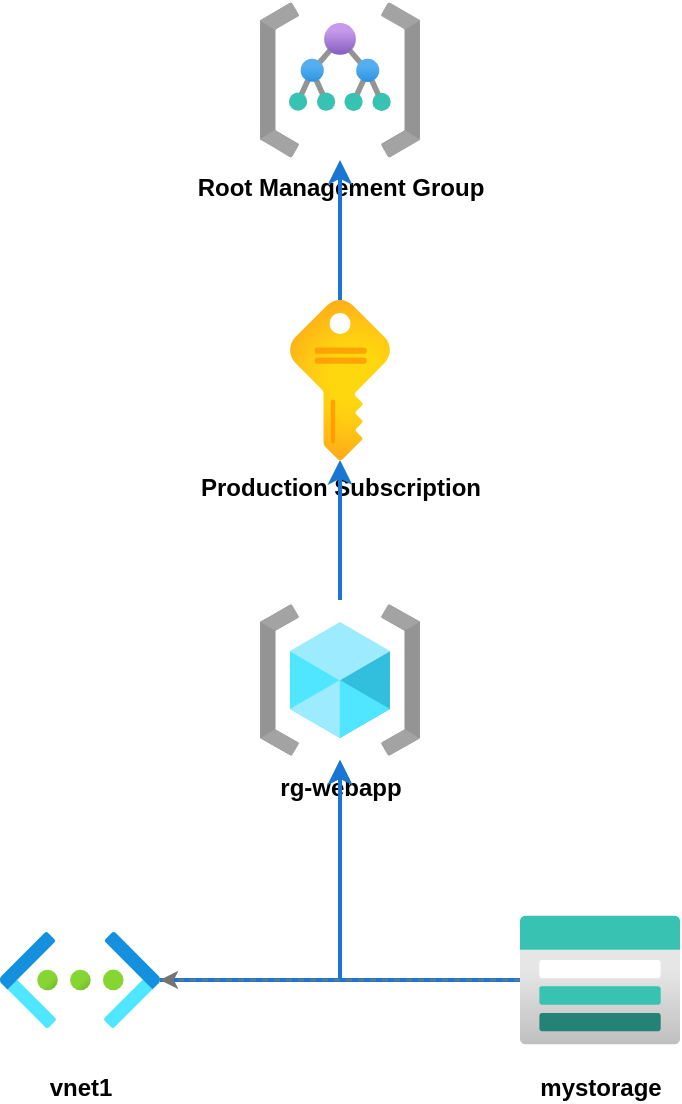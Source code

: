 <?xml version="1.0" ?>
<mxfile>
  <diagram id="main-diagram" name="Azure Infrastructure">
    <mxGraphModel dx="2500" dy="2000" grid="1" gridSize="10" guides="1" tooltips="1" connect="1" arrows="1" fold="1" page="1" pageScale="1" pageWidth="4681" pageHeight="3300">
      <root>
        <mxCell id="0"/>
        <mxCell id="1" parent="0"/>
        <mxCell id="node-0" style="image;aspect=fixed;html=1;points=[];align=center;fontSize=12;image=img/lib/azure2/general/Management_Groups.svg" parent="1" vertex="1">
          <mxGeometry x="290" y="100" width="80" height="80" as="geometry"/>
          <object label="&lt;b&gt;Root Management Group&lt;/b&gt;" as="value" type="Microsoft.Management/managementGroups"/>
        </mxCell>
        <mxCell id="node-1" style="image;aspect=fixed;html=1;points=[];align=center;fontSize=12;image=img/lib/azure2/general/Subscriptions.svg" parent="1" vertex="1">
          <mxGeometry x="290" y="250" width="80" height="80" as="geometry"/>
          <object label="&lt;b&gt;Production Subscription&lt;/b&gt;" as="value" type="Microsoft.Resources/subscriptions"/>
        </mxCell>
        <mxCell id="node-2" style="image;aspect=fixed;html=1;points=[];align=center;fontSize=12;image=img/lib/azure2/general/Resource_Groups.svg" parent="1" vertex="1">
          <mxGeometry x="290" y="400" width="80" height="80" as="geometry"/>
          <object label="&lt;b&gt;rg-webapp&lt;/b&gt;" as="value" type="Microsoft.Resources/subscriptions/resourceGroups"/>
        </mxCell>
        <mxCell id="node-3" style="image;aspect=fixed;html=1;points=[];align=center;fontSize=12;image=img/lib/azure2/networking/Virtual_Networks.svg" parent="1" vertex="1">
          <mxGeometry x="160" y="550" width="80" height="80" as="geometry"/>
          <object label="&lt;b&gt;vnet1&lt;/b&gt;" as="value" type="Microsoft.Network/virtualNetworks"/>
        </mxCell>
        <mxCell id="node-4" style="image;aspect=fixed;html=1;points=[];align=center;fontSize=12;image=img/lib/azure2/storage/Storage_Accounts.svg" parent="1" vertex="1">
          <mxGeometry x="420" y="550" width="80" height="80" as="geometry"/>
          <object label="&lt;b&gt;mystorage&lt;/b&gt;" as="value" type="Microsoft.Storage/storageAccounts"/>
        </mxCell>
        <mxCell id="edge-0" style="edgeStyle=orthogonalEdgeStyle;rounded=0;orthogonalLoop=1;jettySize=auto;html=1;endArrow=classic;strokeColor=#1976d2;strokeWidth=2;" parent="1" source="node-1" target="node-0" edge="1">
          <mxGeometry relative="1" as="geometry"/>
        </mxCell>
        <mxCell id="edge-1" style="edgeStyle=orthogonalEdgeStyle;rounded=0;orthogonalLoop=1;jettySize=auto;html=1;endArrow=classic;strokeColor=#1976d2;strokeWidth=2;" parent="1" source="node-2" target="node-1" edge="1">
          <mxGeometry relative="1" as="geometry"/>
        </mxCell>
        <mxCell id="edge-2" style="edgeStyle=orthogonalEdgeStyle;rounded=0;orthogonalLoop=1;jettySize=auto;html=1;endArrow=classic;strokeColor=#1976d2;strokeWidth=2;" parent="1" source="node-3" target="node-2" edge="1">
          <mxGeometry relative="1" as="geometry"/>
        </mxCell>
        <mxCell id="edge-3" style="edgeStyle=orthogonalEdgeStyle;rounded=0;orthogonalLoop=1;jettySize=auto;html=1;endArrow=classic;strokeColor=#1976d2;strokeWidth=2;" parent="1" source="node-4" target="node-2" edge="1">
          <mxGeometry relative="1" as="geometry"/>
        </mxCell>
        <mxCell id="edge-4" style="edgeStyle=orthogonalEdgeStyle;rounded=0;orthogonalLoop=1;jettySize=auto;html=1;endArrow=classic;strokeColor=#757575;strokeWidth=1;dashed=1;" parent="1" source="node-4" target="node-3" edge="1">
          <mxGeometry relative="1" as="geometry"/>
        </mxCell>
      </root>
    </mxGraphModel>
  </diagram>
</mxfile>
